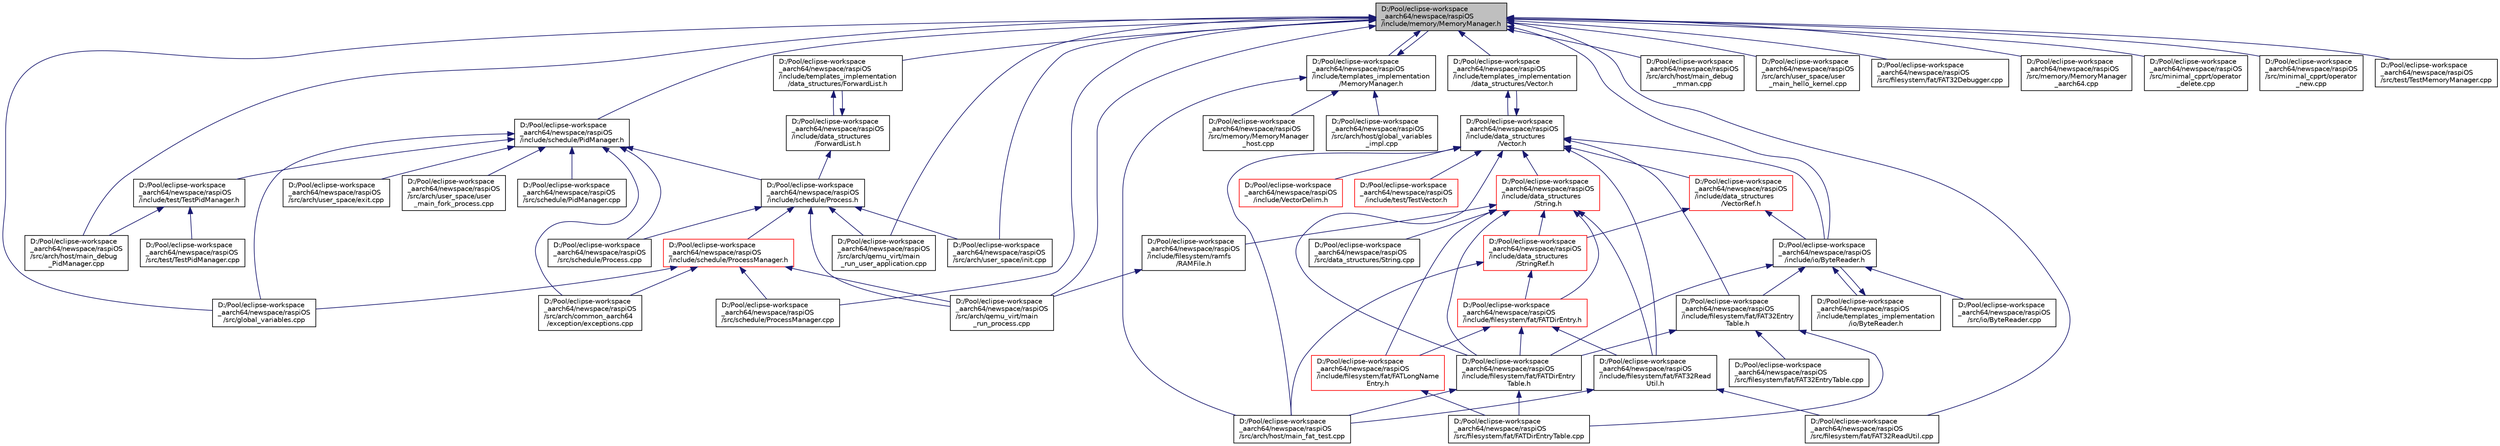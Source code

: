 digraph "D:/Pool/eclipse-workspace_aarch64/newspace/raspiOS/include/memory/MemoryManager.h"
{
  edge [fontname="Helvetica",fontsize="10",labelfontname="Helvetica",labelfontsize="10"];
  node [fontname="Helvetica",fontsize="10",shape=record];
  Node2171 [label="D:/Pool/eclipse-workspace\l_aarch64/newspace/raspiOS\l/include/memory/MemoryManager.h",height=0.2,width=0.4,color="black", fillcolor="grey75", style="filled", fontcolor="black"];
  Node2171 -> Node2172 [dir="back",color="midnightblue",fontsize="10",style="solid",fontname="Helvetica"];
  Node2172 [label="D:/Pool/eclipse-workspace\l_aarch64/newspace/raspiOS\l/include/templates_implementation\l/data_structures/ForwardList.h",height=0.2,width=0.4,color="black", fillcolor="white", style="filled",URL="$d6/d60/templates__implementation_2data__structures_2_forward_list_8h.html"];
  Node2172 -> Node2173 [dir="back",color="midnightblue",fontsize="10",style="solid",fontname="Helvetica"];
  Node2173 [label="D:/Pool/eclipse-workspace\l_aarch64/newspace/raspiOS\l/include/data_structures\l/ForwardList.h",height=0.2,width=0.4,color="black", fillcolor="white", style="filled",URL="$d8/db0/data__structures_2_forward_list_8h.html"];
  Node2173 -> Node2172 [dir="back",color="midnightblue",fontsize="10",style="solid",fontname="Helvetica"];
  Node2173 -> Node2174 [dir="back",color="midnightblue",fontsize="10",style="solid",fontname="Helvetica"];
  Node2174 [label="D:/Pool/eclipse-workspace\l_aarch64/newspace/raspiOS\l/include/schedule/Process.h",height=0.2,width=0.4,color="black", fillcolor="white", style="filled",URL="$dd/d77/_process_8h.html"];
  Node2174 -> Node2175 [dir="back",color="midnightblue",fontsize="10",style="solid",fontname="Helvetica"];
  Node2175 [label="D:/Pool/eclipse-workspace\l_aarch64/newspace/raspiOS\l/include/schedule/ProcessManager.h",height=0.2,width=0.4,color="red", fillcolor="white", style="filled",URL="$dc/dd6/schedule_2_process_manager_8h.html"];
  Node2175 -> Node2177 [dir="back",color="midnightblue",fontsize="10",style="solid",fontname="Helvetica"];
  Node2177 [label="D:/Pool/eclipse-workspace\l_aarch64/newspace/raspiOS\l/src/arch/common_aarch64\l/exception/exceptions.cpp",height=0.2,width=0.4,color="black", fillcolor="white", style="filled",URL="$dd/d12/exceptions_8cpp.html"];
  Node2175 -> Node2178 [dir="back",color="midnightblue",fontsize="10",style="solid",fontname="Helvetica"];
  Node2178 [label="D:/Pool/eclipse-workspace\l_aarch64/newspace/raspiOS\l/src/arch/qemu_virt/main\l_run_process.cpp",height=0.2,width=0.4,color="black", fillcolor="white", style="filled",URL="$d9/d35/main__run__process_8cpp.html"];
  Node2175 -> Node2179 [dir="back",color="midnightblue",fontsize="10",style="solid",fontname="Helvetica"];
  Node2179 [label="D:/Pool/eclipse-workspace\l_aarch64/newspace/raspiOS\l/src/global_variables.cpp",height=0.2,width=0.4,color="black", fillcolor="white", style="filled",URL="$d9/d90/global__variables_8cpp.html"];
  Node2175 -> Node2180 [dir="back",color="midnightblue",fontsize="10",style="solid",fontname="Helvetica"];
  Node2180 [label="D:/Pool/eclipse-workspace\l_aarch64/newspace/raspiOS\l/src/schedule/ProcessManager.cpp",height=0.2,width=0.4,color="black", fillcolor="white", style="filled",URL="$d8/d3c/_process_manager_8cpp.html"];
  Node2174 -> Node2178 [dir="back",color="midnightblue",fontsize="10",style="solid",fontname="Helvetica"];
  Node2174 -> Node2181 [dir="back",color="midnightblue",fontsize="10",style="solid",fontname="Helvetica"];
  Node2181 [label="D:/Pool/eclipse-workspace\l_aarch64/newspace/raspiOS\l/src/arch/qemu_virt/main\l_run_user_application.cpp",height=0.2,width=0.4,color="black", fillcolor="white", style="filled",URL="$d3/d50/main__run__user__application_8cpp.html"];
  Node2174 -> Node2182 [dir="back",color="midnightblue",fontsize="10",style="solid",fontname="Helvetica"];
  Node2182 [label="D:/Pool/eclipse-workspace\l_aarch64/newspace/raspiOS\l/src/arch/user_space/init.cpp",height=0.2,width=0.4,color="black", fillcolor="white", style="filled",URL="$d0/dc9/init_8cpp.html"];
  Node2174 -> Node2183 [dir="back",color="midnightblue",fontsize="10",style="solid",fontname="Helvetica"];
  Node2183 [label="D:/Pool/eclipse-workspace\l_aarch64/newspace/raspiOS\l/src/schedule/Process.cpp",height=0.2,width=0.4,color="black", fillcolor="white", style="filled",URL="$dd/d2b/_process_8cpp.html"];
  Node2171 -> Node2184 [dir="back",color="midnightblue",fontsize="10",style="solid",fontname="Helvetica"];
  Node2184 [label="D:/Pool/eclipse-workspace\l_aarch64/newspace/raspiOS\l/include/templates_implementation\l/MemoryManager.h",height=0.2,width=0.4,color="black", fillcolor="white", style="filled",URL="$dd/d2b/templates__implementation_2_memory_manager_8h.html"];
  Node2184 -> Node2171 [dir="back",color="midnightblue",fontsize="10",style="solid",fontname="Helvetica"];
  Node2184 -> Node2185 [dir="back",color="midnightblue",fontsize="10",style="solid",fontname="Helvetica"];
  Node2185 [label="D:/Pool/eclipse-workspace\l_aarch64/newspace/raspiOS\l/src/arch/host/global_variables\l_impl.cpp",height=0.2,width=0.4,color="black", fillcolor="white", style="filled",URL="$d9/dcc/global__variables__impl_8cpp.html"];
  Node2184 -> Node2186 [dir="back",color="midnightblue",fontsize="10",style="solid",fontname="Helvetica"];
  Node2186 [label="D:/Pool/eclipse-workspace\l_aarch64/newspace/raspiOS\l/src/arch/host/main_fat_test.cpp",height=0.2,width=0.4,color="black", fillcolor="white", style="filled",URL="$d2/d27/main__fat__test_8cpp.html"];
  Node2184 -> Node2187 [dir="back",color="midnightblue",fontsize="10",style="solid",fontname="Helvetica"];
  Node2187 [label="D:/Pool/eclipse-workspace\l_aarch64/newspace/raspiOS\l/src/memory/MemoryManager\l_host.cpp",height=0.2,width=0.4,color="black", fillcolor="white", style="filled",URL="$d5/d01/_memory_manager__host_8cpp.html"];
  Node2171 -> Node2188 [dir="back",color="midnightblue",fontsize="10",style="solid",fontname="Helvetica"];
  Node2188 [label="D:/Pool/eclipse-workspace\l_aarch64/newspace/raspiOS\l/include/templates_implementation\l/data_structures/Vector.h",height=0.2,width=0.4,color="black", fillcolor="white", style="filled",URL="$d6/d5d/templates__implementation_2data__structures_2_vector_8h.html"];
  Node2188 -> Node2189 [dir="back",color="midnightblue",fontsize="10",style="solid",fontname="Helvetica"];
  Node2189 [label="D:/Pool/eclipse-workspace\l_aarch64/newspace/raspiOS\l/include/data_structures\l/Vector.h",height=0.2,width=0.4,color="black", fillcolor="white", style="filled",URL="$d0/d70/data__structures_2_vector_8h.html"];
  Node2189 -> Node2190 [dir="back",color="midnightblue",fontsize="10",style="solid",fontname="Helvetica"];
  Node2190 [label="D:/Pool/eclipse-workspace\l_aarch64/newspace/raspiOS\l/include/data_structures\l/String.h",height=0.2,width=0.4,color="red", fillcolor="white", style="filled",URL="$db/db5/_string_8h.html"];
  Node2190 -> Node2191 [dir="back",color="midnightblue",fontsize="10",style="solid",fontname="Helvetica"];
  Node2191 [label="D:/Pool/eclipse-workspace\l_aarch64/newspace/raspiOS\l/include/data_structures\l/StringRef.h",height=0.2,width=0.4,color="red", fillcolor="white", style="filled",URL="$da/d55/_string_ref_8h.html"];
  Node2191 -> Node2192 [dir="back",color="midnightblue",fontsize="10",style="solid",fontname="Helvetica"];
  Node2192 [label="D:/Pool/eclipse-workspace\l_aarch64/newspace/raspiOS\l/include/filesystem/fat/FATDirEntry.h",height=0.2,width=0.4,color="red", fillcolor="white", style="filled",URL="$d9/de5/_f_a_t_dir_entry_8h.html"];
  Node2192 -> Node2196 [dir="back",color="midnightblue",fontsize="10",style="solid",fontname="Helvetica"];
  Node2196 [label="D:/Pool/eclipse-workspace\l_aarch64/newspace/raspiOS\l/include/filesystem/fat/FATLongName\lEntry.h",height=0.2,width=0.4,color="red", fillcolor="white", style="filled",URL="$da/d0d/_f_a_t_long_name_entry_8h.html"];
  Node2196 -> Node2198 [dir="back",color="midnightblue",fontsize="10",style="solid",fontname="Helvetica"];
  Node2198 [label="D:/Pool/eclipse-workspace\l_aarch64/newspace/raspiOS\l/src/filesystem/fat/FATDirEntryTable.cpp",height=0.2,width=0.4,color="black", fillcolor="white", style="filled",URL="$d9/de1/_f_a_t_dir_entry_table_8cpp.html"];
  Node2192 -> Node2200 [dir="back",color="midnightblue",fontsize="10",style="solid",fontname="Helvetica"];
  Node2200 [label="D:/Pool/eclipse-workspace\l_aarch64/newspace/raspiOS\l/include/filesystem/fat/FAT32Read\lUtil.h",height=0.2,width=0.4,color="black", fillcolor="white", style="filled",URL="$d6/dbc/_f_a_t32_read_util_8h.html"];
  Node2200 -> Node2186 [dir="back",color="midnightblue",fontsize="10",style="solid",fontname="Helvetica"];
  Node2200 -> Node2195 [dir="back",color="midnightblue",fontsize="10",style="solid",fontname="Helvetica"];
  Node2195 [label="D:/Pool/eclipse-workspace\l_aarch64/newspace/raspiOS\l/src/filesystem/fat/FAT32ReadUtil.cpp",height=0.2,width=0.4,color="black", fillcolor="white", style="filled",URL="$d7/d79/_f_a_t32_read_util_8cpp.html"];
  Node2192 -> Node2201 [dir="back",color="midnightblue",fontsize="10",style="solid",fontname="Helvetica"];
  Node2201 [label="D:/Pool/eclipse-workspace\l_aarch64/newspace/raspiOS\l/include/filesystem/fat/FATDirEntry\lTable.h",height=0.2,width=0.4,color="black", fillcolor="white", style="filled",URL="$de/d48/_f_a_t_dir_entry_table_8h.html"];
  Node2201 -> Node2186 [dir="back",color="midnightblue",fontsize="10",style="solid",fontname="Helvetica"];
  Node2201 -> Node2198 [dir="back",color="midnightblue",fontsize="10",style="solid",fontname="Helvetica"];
  Node2191 -> Node2186 [dir="back",color="midnightblue",fontsize="10",style="solid",fontname="Helvetica"];
  Node2190 -> Node2192 [dir="back",color="midnightblue",fontsize="10",style="solid",fontname="Helvetica"];
  Node2190 -> Node2196 [dir="back",color="midnightblue",fontsize="10",style="solid",fontname="Helvetica"];
  Node2190 -> Node2200 [dir="back",color="midnightblue",fontsize="10",style="solid",fontname="Helvetica"];
  Node2190 -> Node2201 [dir="back",color="midnightblue",fontsize="10",style="solid",fontname="Helvetica"];
  Node2190 -> Node2205 [dir="back",color="midnightblue",fontsize="10",style="solid",fontname="Helvetica"];
  Node2205 [label="D:/Pool/eclipse-workspace\l_aarch64/newspace/raspiOS\l/include/filesystem/ramfs\l/RAMFile.h",height=0.2,width=0.4,color="black", fillcolor="white", style="filled",URL="$d0/de0/_r_a_m_file_8h.html"];
  Node2205 -> Node2178 [dir="back",color="midnightblue",fontsize="10",style="solid",fontname="Helvetica"];
  Node2190 -> Node2206 [dir="back",color="midnightblue",fontsize="10",style="solid",fontname="Helvetica"];
  Node2206 [label="D:/Pool/eclipse-workspace\l_aarch64/newspace/raspiOS\l/src/data_structures/String.cpp",height=0.2,width=0.4,color="black", fillcolor="white", style="filled",URL="$d9/dae/_string_8cpp.html"];
  Node2189 -> Node2188 [dir="back",color="midnightblue",fontsize="10",style="solid",fontname="Helvetica"];
  Node2189 -> Node2207 [dir="back",color="midnightblue",fontsize="10",style="solid",fontname="Helvetica"];
  Node2207 [label="D:/Pool/eclipse-workspace\l_aarch64/newspace/raspiOS\l/include/data_structures\l/VectorRef.h",height=0.2,width=0.4,color="red", fillcolor="white", style="filled",URL="$da/d95/data__structures_2_vector_ref_8h.html"];
  Node2207 -> Node2191 [dir="back",color="midnightblue",fontsize="10",style="solid",fontname="Helvetica"];
  Node2207 -> Node2209 [dir="back",color="midnightblue",fontsize="10",style="solid",fontname="Helvetica"];
  Node2209 [label="D:/Pool/eclipse-workspace\l_aarch64/newspace/raspiOS\l/include/io/ByteReader.h",height=0.2,width=0.4,color="black", fillcolor="white", style="filled",URL="$da/db6/io_2_byte_reader_8h.html"];
  Node2209 -> Node2210 [dir="back",color="midnightblue",fontsize="10",style="solid",fontname="Helvetica"];
  Node2210 [label="D:/Pool/eclipse-workspace\l_aarch64/newspace/raspiOS\l/include/filesystem/fat/FAT32Entry\lTable.h",height=0.2,width=0.4,color="black", fillcolor="white", style="filled",URL="$de/dca/_f_a_t32_entry_table_8h.html"];
  Node2210 -> Node2201 [dir="back",color="midnightblue",fontsize="10",style="solid",fontname="Helvetica"];
  Node2210 -> Node2211 [dir="back",color="midnightblue",fontsize="10",style="solid",fontname="Helvetica"];
  Node2211 [label="D:/Pool/eclipse-workspace\l_aarch64/newspace/raspiOS\l/src/filesystem/fat/FAT32EntryTable.cpp",height=0.2,width=0.4,color="black", fillcolor="white", style="filled",URL="$dc/dde/_f_a_t32_entry_table_8cpp.html"];
  Node2210 -> Node2198 [dir="back",color="midnightblue",fontsize="10",style="solid",fontname="Helvetica"];
  Node2209 -> Node2212 [dir="back",color="midnightblue",fontsize="10",style="solid",fontname="Helvetica"];
  Node2212 [label="D:/Pool/eclipse-workspace\l_aarch64/newspace/raspiOS\l/include/templates_implementation\l/io/ByteReader.h",height=0.2,width=0.4,color="black", fillcolor="white", style="filled",URL="$de/d51/templates__implementation_2io_2_byte_reader_8h.html"];
  Node2212 -> Node2209 [dir="back",color="midnightblue",fontsize="10",style="solid",fontname="Helvetica"];
  Node2209 -> Node2201 [dir="back",color="midnightblue",fontsize="10",style="solid",fontname="Helvetica"];
  Node2209 -> Node2213 [dir="back",color="midnightblue",fontsize="10",style="solid",fontname="Helvetica"];
  Node2213 [label="D:/Pool/eclipse-workspace\l_aarch64/newspace/raspiOS\l/src/io/ByteReader.cpp",height=0.2,width=0.4,color="black", fillcolor="white", style="filled",URL="$d0/db4/_byte_reader_8cpp.html"];
  Node2189 -> Node2210 [dir="back",color="midnightblue",fontsize="10",style="solid",fontname="Helvetica"];
  Node2189 -> Node2209 [dir="back",color="midnightblue",fontsize="10",style="solid",fontname="Helvetica"];
  Node2189 -> Node2200 [dir="back",color="midnightblue",fontsize="10",style="solid",fontname="Helvetica"];
  Node2189 -> Node2201 [dir="back",color="midnightblue",fontsize="10",style="solid",fontname="Helvetica"];
  Node2189 -> Node2214 [dir="back",color="midnightblue",fontsize="10",style="solid",fontname="Helvetica"];
  Node2214 [label="D:/Pool/eclipse-workspace\l_aarch64/newspace/raspiOS\l/include/VectorDelim.h",height=0.2,width=0.4,color="red", fillcolor="white", style="filled",URL="$db/de1/_vector_delim_8h.html"];
  Node2189 -> Node2216 [dir="back",color="midnightblue",fontsize="10",style="solid",fontname="Helvetica"];
  Node2216 [label="D:/Pool/eclipse-workspace\l_aarch64/newspace/raspiOS\l/include/test/TestVector.h",height=0.2,width=0.4,color="red", fillcolor="white", style="filled",URL="$d0/d4a/_test_vector_8h.html"];
  Node2189 -> Node2186 [dir="back",color="midnightblue",fontsize="10",style="solid",fontname="Helvetica"];
  Node2171 -> Node2209 [dir="back",color="midnightblue",fontsize="10",style="solid",fontname="Helvetica"];
  Node2171 -> Node2219 [dir="back",color="midnightblue",fontsize="10",style="solid",fontname="Helvetica"];
  Node2219 [label="D:/Pool/eclipse-workspace\l_aarch64/newspace/raspiOS\l/include/schedule/PidManager.h",height=0.2,width=0.4,color="black", fillcolor="white", style="filled",URL="$d4/d92/_pid_manager_8h.html"];
  Node2219 -> Node2174 [dir="back",color="midnightblue",fontsize="10",style="solid",fontname="Helvetica"];
  Node2219 -> Node2220 [dir="back",color="midnightblue",fontsize="10",style="solid",fontname="Helvetica"];
  Node2220 [label="D:/Pool/eclipse-workspace\l_aarch64/newspace/raspiOS\l/include/test/TestPidManager.h",height=0.2,width=0.4,color="black", fillcolor="white", style="filled",URL="$db/df0/_test_pid_manager_8h.html"];
  Node2220 -> Node2221 [dir="back",color="midnightblue",fontsize="10",style="solid",fontname="Helvetica"];
  Node2221 [label="D:/Pool/eclipse-workspace\l_aarch64/newspace/raspiOS\l/src/arch/host/main_debug\l_PidManager.cpp",height=0.2,width=0.4,color="black", fillcolor="white", style="filled",URL="$d1/d40/main__debug___pid_manager_8cpp.html"];
  Node2220 -> Node2222 [dir="back",color="midnightblue",fontsize="10",style="solid",fontname="Helvetica"];
  Node2222 [label="D:/Pool/eclipse-workspace\l_aarch64/newspace/raspiOS\l/src/test/TestPidManager.cpp",height=0.2,width=0.4,color="black", fillcolor="white", style="filled",URL="$d9/d4f/_test_pid_manager_8cpp.html"];
  Node2219 -> Node2177 [dir="back",color="midnightblue",fontsize="10",style="solid",fontname="Helvetica"];
  Node2219 -> Node2223 [dir="back",color="midnightblue",fontsize="10",style="solid",fontname="Helvetica"];
  Node2223 [label="D:/Pool/eclipse-workspace\l_aarch64/newspace/raspiOS\l/src/arch/user_space/exit.cpp",height=0.2,width=0.4,color="black", fillcolor="white", style="filled",URL="$d8/d96/exit_8cpp.html"];
  Node2219 -> Node2224 [dir="back",color="midnightblue",fontsize="10",style="solid",fontname="Helvetica"];
  Node2224 [label="D:/Pool/eclipse-workspace\l_aarch64/newspace/raspiOS\l/src/arch/user_space/user\l_main_fork_process.cpp",height=0.2,width=0.4,color="black", fillcolor="white", style="filled",URL="$d0/ddd/user__main__fork__process_8cpp.html"];
  Node2219 -> Node2179 [dir="back",color="midnightblue",fontsize="10",style="solid",fontname="Helvetica"];
  Node2219 -> Node2225 [dir="back",color="midnightblue",fontsize="10",style="solid",fontname="Helvetica"];
  Node2225 [label="D:/Pool/eclipse-workspace\l_aarch64/newspace/raspiOS\l/src/schedule/PidManager.cpp",height=0.2,width=0.4,color="black", fillcolor="white", style="filled",URL="$dd/d33/_pid_manager_8cpp.html"];
  Node2219 -> Node2183 [dir="back",color="midnightblue",fontsize="10",style="solid",fontname="Helvetica"];
  Node2171 -> Node2226 [dir="back",color="midnightblue",fontsize="10",style="solid",fontname="Helvetica"];
  Node2226 [label="D:/Pool/eclipse-workspace\l_aarch64/newspace/raspiOS\l/src/arch/host/main_debug\l_mman.cpp",height=0.2,width=0.4,color="black", fillcolor="white", style="filled",URL="$d2/d6d/main__debug__mman_8cpp.html"];
  Node2171 -> Node2221 [dir="back",color="midnightblue",fontsize="10",style="solid",fontname="Helvetica"];
  Node2171 -> Node2178 [dir="back",color="midnightblue",fontsize="10",style="solid",fontname="Helvetica"];
  Node2171 -> Node2181 [dir="back",color="midnightblue",fontsize="10",style="solid",fontname="Helvetica"];
  Node2171 -> Node2182 [dir="back",color="midnightblue",fontsize="10",style="solid",fontname="Helvetica"];
  Node2171 -> Node2227 [dir="back",color="midnightblue",fontsize="10",style="solid",fontname="Helvetica"];
  Node2227 [label="D:/Pool/eclipse-workspace\l_aarch64/newspace/raspiOS\l/src/arch/user_space/user\l_main_hello_kernel.cpp",height=0.2,width=0.4,color="black", fillcolor="white", style="filled",URL="$db/db2/user__main__hello__kernel_8cpp.html"];
  Node2171 -> Node2194 [dir="back",color="midnightblue",fontsize="10",style="solid",fontname="Helvetica"];
  Node2194 [label="D:/Pool/eclipse-workspace\l_aarch64/newspace/raspiOS\l/src/filesystem/fat/FAT32Debugger.cpp",height=0.2,width=0.4,color="black", fillcolor="white", style="filled",URL="$d7/de4/_f_a_t32_debugger_8cpp.html"];
  Node2171 -> Node2195 [dir="back",color="midnightblue",fontsize="10",style="solid",fontname="Helvetica"];
  Node2171 -> Node2179 [dir="back",color="midnightblue",fontsize="10",style="solid",fontname="Helvetica"];
  Node2171 -> Node2228 [dir="back",color="midnightblue",fontsize="10",style="solid",fontname="Helvetica"];
  Node2228 [label="D:/Pool/eclipse-workspace\l_aarch64/newspace/raspiOS\l/src/memory/MemoryManager\l_aarch64.cpp",height=0.2,width=0.4,color="black", fillcolor="white", style="filled",URL="$d7/dec/_memory_manager__aarch64_8cpp.html"];
  Node2171 -> Node2229 [dir="back",color="midnightblue",fontsize="10",style="solid",fontname="Helvetica"];
  Node2229 [label="D:/Pool/eclipse-workspace\l_aarch64/newspace/raspiOS\l/src/minimal_cpprt/operator\l_delete.cpp",height=0.2,width=0.4,color="black", fillcolor="white", style="filled",URL="$d1/d60/operator__delete_8cpp.html"];
  Node2171 -> Node2230 [dir="back",color="midnightblue",fontsize="10",style="solid",fontname="Helvetica"];
  Node2230 [label="D:/Pool/eclipse-workspace\l_aarch64/newspace/raspiOS\l/src/minimal_cpprt/operator\l_new.cpp",height=0.2,width=0.4,color="black", fillcolor="white", style="filled",URL="$d9/d6d/operator__new_8cpp.html"];
  Node2171 -> Node2180 [dir="back",color="midnightblue",fontsize="10",style="solid",fontname="Helvetica"];
  Node2171 -> Node2231 [dir="back",color="midnightblue",fontsize="10",style="solid",fontname="Helvetica"];
  Node2231 [label="D:/Pool/eclipse-workspace\l_aarch64/newspace/raspiOS\l/src/test/TestMemoryManager.cpp",height=0.2,width=0.4,color="black", fillcolor="white", style="filled",URL="$d8/dfd/_test_memory_manager_8cpp.html"];
}

